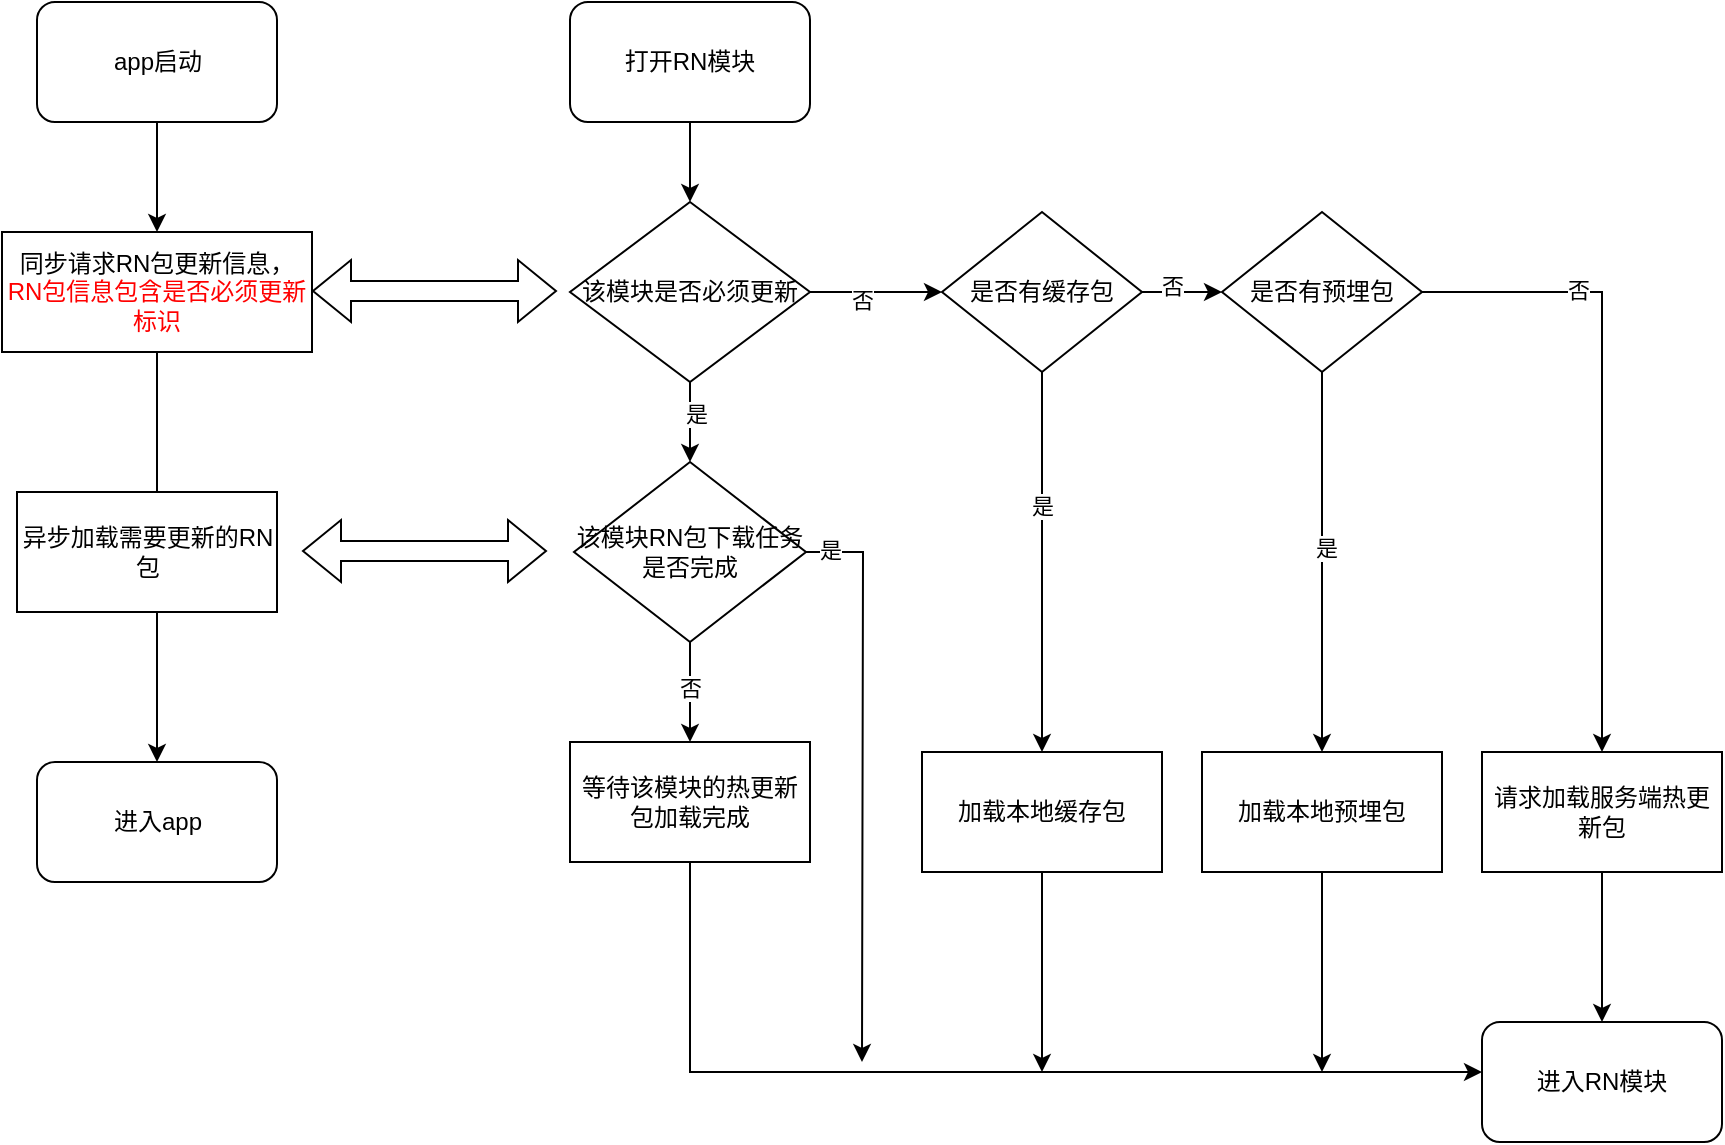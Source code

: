 <mxfile version="21.6.8" type="github">
  <diagram name="第 1 页" id="o_rCr5rxl5FmhGAvN7Pd">
    <mxGraphModel dx="1455" dy="566" grid="1" gridSize="10" guides="1" tooltips="1" connect="1" arrows="1" fold="1" page="1" pageScale="1" pageWidth="827" pageHeight="1169" math="0" shadow="0">
      <root>
        <mxCell id="0" />
        <mxCell id="1" parent="0" />
        <mxCell id="8D8WdLpcfYQ2qGxaccss-1" value="" style="edgeStyle=orthogonalEdgeStyle;rounded=0;orthogonalLoop=1;jettySize=auto;html=1;" edge="1" parent="1" source="8D8WdLpcfYQ2qGxaccss-2" target="8D8WdLpcfYQ2qGxaccss-4">
          <mxGeometry relative="1" as="geometry" />
        </mxCell>
        <mxCell id="8D8WdLpcfYQ2qGxaccss-2" value="app启动" style="rounded=1;whiteSpace=wrap;html=1;" vertex="1" parent="1">
          <mxGeometry x="117.5" y="70" width="120" height="60" as="geometry" />
        </mxCell>
        <mxCell id="8D8WdLpcfYQ2qGxaccss-3" style="edgeStyle=orthogonalEdgeStyle;rounded=0;orthogonalLoop=1;jettySize=auto;html=1;entryX=0.5;entryY=0;entryDx=0;entryDy=0;" edge="1" parent="1" source="8D8WdLpcfYQ2qGxaccss-4" target="8D8WdLpcfYQ2qGxaccss-6">
          <mxGeometry relative="1" as="geometry" />
        </mxCell>
        <mxCell id="8D8WdLpcfYQ2qGxaccss-4" value="同步请求RN包更新信息，&lt;br&gt;&lt;font color=&quot;#ff0000&quot;&gt;RN包信息包含是否必须更新标识&lt;/font&gt;" style="rounded=0;whiteSpace=wrap;html=1;" vertex="1" parent="1">
          <mxGeometry x="100" y="185" width="155" height="60" as="geometry" />
        </mxCell>
        <mxCell id="8D8WdLpcfYQ2qGxaccss-5" value="异步加载需要更新的RN包" style="rounded=0;whiteSpace=wrap;html=1;" vertex="1" parent="1">
          <mxGeometry x="107.5" y="315" width="130" height="60" as="geometry" />
        </mxCell>
        <mxCell id="8D8WdLpcfYQ2qGxaccss-6" value="进入app" style="rounded=1;whiteSpace=wrap;html=1;" vertex="1" parent="1">
          <mxGeometry x="117.5" y="450" width="120" height="60" as="geometry" />
        </mxCell>
        <mxCell id="8D8WdLpcfYQ2qGxaccss-7" value="" style="edgeStyle=orthogonalEdgeStyle;rounded=0;orthogonalLoop=1;jettySize=auto;html=1;" edge="1" parent="1" source="8D8WdLpcfYQ2qGxaccss-8" target="8D8WdLpcfYQ2qGxaccss-38">
          <mxGeometry relative="1" as="geometry" />
        </mxCell>
        <mxCell id="8D8WdLpcfYQ2qGxaccss-8" value="打开RN模块" style="rounded=1;whiteSpace=wrap;html=1;" vertex="1" parent="1">
          <mxGeometry x="384" y="70" width="120" height="60" as="geometry" />
        </mxCell>
        <mxCell id="8D8WdLpcfYQ2qGxaccss-9" style="edgeStyle=orthogonalEdgeStyle;rounded=0;orthogonalLoop=1;jettySize=auto;html=1;entryX=0.5;entryY=0;entryDx=0;entryDy=0;" edge="1" parent="1" source="8D8WdLpcfYQ2qGxaccss-13" target="8D8WdLpcfYQ2qGxaccss-15">
          <mxGeometry relative="1" as="geometry" />
        </mxCell>
        <mxCell id="8D8WdLpcfYQ2qGxaccss-10" value="否" style="edgeLabel;html=1;align=center;verticalAlign=middle;resizable=0;points=[];" vertex="1" connectable="0" parent="8D8WdLpcfYQ2qGxaccss-9">
          <mxGeometry x="-0.109" relative="1" as="geometry">
            <mxPoint as="offset" />
          </mxGeometry>
        </mxCell>
        <mxCell id="8D8WdLpcfYQ2qGxaccss-11" style="edgeStyle=orthogonalEdgeStyle;rounded=0;orthogonalLoop=1;jettySize=auto;html=1;exitX=1;exitY=0.5;exitDx=0;exitDy=0;" edge="1" parent="1" source="8D8WdLpcfYQ2qGxaccss-13">
          <mxGeometry relative="1" as="geometry">
            <mxPoint x="530" y="600" as="targetPoint" />
          </mxGeometry>
        </mxCell>
        <mxCell id="8D8WdLpcfYQ2qGxaccss-12" value="是" style="edgeLabel;html=1;align=center;verticalAlign=middle;resizable=0;points=[];" vertex="1" connectable="0" parent="8D8WdLpcfYQ2qGxaccss-11">
          <mxGeometry x="-0.914" y="1" relative="1" as="geometry">
            <mxPoint as="offset" />
          </mxGeometry>
        </mxCell>
        <mxCell id="8D8WdLpcfYQ2qGxaccss-13" value="该模块RN包下载任务是否完成" style="rhombus;whiteSpace=wrap;html=1;" vertex="1" parent="1">
          <mxGeometry x="386" y="300" width="116" height="90" as="geometry" />
        </mxCell>
        <mxCell id="8D8WdLpcfYQ2qGxaccss-14" style="edgeStyle=orthogonalEdgeStyle;rounded=0;orthogonalLoop=1;jettySize=auto;html=1;" edge="1" parent="1" source="8D8WdLpcfYQ2qGxaccss-15" target="8D8WdLpcfYQ2qGxaccss-16">
          <mxGeometry relative="1" as="geometry">
            <Array as="points">
              <mxPoint x="444" y="605" />
            </Array>
          </mxGeometry>
        </mxCell>
        <mxCell id="8D8WdLpcfYQ2qGxaccss-15" value="等待该模块的热更新包加载完成" style="rounded=0;whiteSpace=wrap;html=1;" vertex="1" parent="1">
          <mxGeometry x="384" y="440" width="120" height="60" as="geometry" />
        </mxCell>
        <mxCell id="8D8WdLpcfYQ2qGxaccss-16" value="进入RN模块" style="rounded=1;whiteSpace=wrap;html=1;" vertex="1" parent="1">
          <mxGeometry x="840" y="580" width="120" height="60" as="geometry" />
        </mxCell>
        <mxCell id="8D8WdLpcfYQ2qGxaccss-17" value="" style="edgeStyle=orthogonalEdgeStyle;rounded=0;orthogonalLoop=1;jettySize=auto;html=1;" edge="1" parent="1" source="8D8WdLpcfYQ2qGxaccss-21" target="8D8WdLpcfYQ2qGxaccss-26">
          <mxGeometry relative="1" as="geometry" />
        </mxCell>
        <mxCell id="8D8WdLpcfYQ2qGxaccss-18" value="否" style="edgeLabel;html=1;align=center;verticalAlign=middle;resizable=0;points=[];" vertex="1" connectable="0" parent="8D8WdLpcfYQ2qGxaccss-17">
          <mxGeometry x="-0.263" y="3" relative="1" as="geometry">
            <mxPoint as="offset" />
          </mxGeometry>
        </mxCell>
        <mxCell id="8D8WdLpcfYQ2qGxaccss-19" value="" style="edgeStyle=orthogonalEdgeStyle;rounded=0;orthogonalLoop=1;jettySize=auto;html=1;" edge="1" parent="1" source="8D8WdLpcfYQ2qGxaccss-21" target="8D8WdLpcfYQ2qGxaccss-28">
          <mxGeometry relative="1" as="geometry" />
        </mxCell>
        <mxCell id="8D8WdLpcfYQ2qGxaccss-20" value="是" style="edgeLabel;html=1;align=center;verticalAlign=middle;resizable=0;points=[];" vertex="1" connectable="0" parent="8D8WdLpcfYQ2qGxaccss-19">
          <mxGeometry x="-0.297" relative="1" as="geometry">
            <mxPoint as="offset" />
          </mxGeometry>
        </mxCell>
        <mxCell id="8D8WdLpcfYQ2qGxaccss-21" value="是否有缓存包" style="rhombus;whiteSpace=wrap;html=1;" vertex="1" parent="1">
          <mxGeometry x="570" y="175" width="100" height="80" as="geometry" />
        </mxCell>
        <mxCell id="8D8WdLpcfYQ2qGxaccss-22" style="edgeStyle=orthogonalEdgeStyle;rounded=0;orthogonalLoop=1;jettySize=auto;html=1;entryX=0.5;entryY=0;entryDx=0;entryDy=0;" edge="1" parent="1" source="8D8WdLpcfYQ2qGxaccss-26" target="8D8WdLpcfYQ2qGxaccss-32">
          <mxGeometry relative="1" as="geometry" />
        </mxCell>
        <mxCell id="8D8WdLpcfYQ2qGxaccss-23" value="否" style="edgeLabel;html=1;align=center;verticalAlign=middle;resizable=0;points=[];" vertex="1" connectable="0" parent="8D8WdLpcfYQ2qGxaccss-22">
          <mxGeometry x="-0.512" y="1" relative="1" as="geometry">
            <mxPoint as="offset" />
          </mxGeometry>
        </mxCell>
        <mxCell id="8D8WdLpcfYQ2qGxaccss-24" value="" style="edgeStyle=orthogonalEdgeStyle;rounded=0;orthogonalLoop=1;jettySize=auto;html=1;" edge="1" parent="1" source="8D8WdLpcfYQ2qGxaccss-26" target="8D8WdLpcfYQ2qGxaccss-30">
          <mxGeometry relative="1" as="geometry" />
        </mxCell>
        <mxCell id="8D8WdLpcfYQ2qGxaccss-25" value="是" style="edgeLabel;html=1;align=center;verticalAlign=middle;resizable=0;points=[];" vertex="1" connectable="0" parent="8D8WdLpcfYQ2qGxaccss-24">
          <mxGeometry x="-0.075" y="2" relative="1" as="geometry">
            <mxPoint as="offset" />
          </mxGeometry>
        </mxCell>
        <mxCell id="8D8WdLpcfYQ2qGxaccss-26" value="是否有预埋包" style="rhombus;whiteSpace=wrap;html=1;" vertex="1" parent="1">
          <mxGeometry x="710" y="175" width="100" height="80" as="geometry" />
        </mxCell>
        <mxCell id="8D8WdLpcfYQ2qGxaccss-27" style="edgeStyle=orthogonalEdgeStyle;rounded=0;orthogonalLoop=1;jettySize=auto;html=1;" edge="1" parent="1" source="8D8WdLpcfYQ2qGxaccss-28">
          <mxGeometry relative="1" as="geometry">
            <mxPoint x="620" y="605" as="targetPoint" />
          </mxGeometry>
        </mxCell>
        <mxCell id="8D8WdLpcfYQ2qGxaccss-28" value="加载本地缓存包" style="rounded=0;whiteSpace=wrap;html=1;" vertex="1" parent="1">
          <mxGeometry x="560" y="445" width="120" height="60" as="geometry" />
        </mxCell>
        <mxCell id="8D8WdLpcfYQ2qGxaccss-29" style="edgeStyle=orthogonalEdgeStyle;rounded=0;orthogonalLoop=1;jettySize=auto;html=1;" edge="1" parent="1" source="8D8WdLpcfYQ2qGxaccss-30">
          <mxGeometry relative="1" as="geometry">
            <mxPoint x="760" y="605" as="targetPoint" />
          </mxGeometry>
        </mxCell>
        <mxCell id="8D8WdLpcfYQ2qGxaccss-30" value="加载本地预埋包" style="rounded=0;whiteSpace=wrap;html=1;" vertex="1" parent="1">
          <mxGeometry x="700" y="445" width="120" height="60" as="geometry" />
        </mxCell>
        <mxCell id="8D8WdLpcfYQ2qGxaccss-31" value="" style="edgeStyle=orthogonalEdgeStyle;rounded=0;orthogonalLoop=1;jettySize=auto;html=1;" edge="1" parent="1" source="8D8WdLpcfYQ2qGxaccss-32" target="8D8WdLpcfYQ2qGxaccss-16">
          <mxGeometry relative="1" as="geometry" />
        </mxCell>
        <mxCell id="8D8WdLpcfYQ2qGxaccss-32" value="请求加载服务端热更新包" style="rounded=0;whiteSpace=wrap;html=1;" vertex="1" parent="1">
          <mxGeometry x="840" y="445" width="120" height="60" as="geometry" />
        </mxCell>
        <mxCell id="8D8WdLpcfYQ2qGxaccss-33" value="" style="shape=flexArrow;endArrow=classic;startArrow=classic;html=1;rounded=0;" edge="1" parent="1">
          <mxGeometry width="100" height="100" relative="1" as="geometry">
            <mxPoint x="250" y="344.5" as="sourcePoint" />
            <mxPoint x="372.5" y="344.5" as="targetPoint" />
          </mxGeometry>
        </mxCell>
        <mxCell id="8D8WdLpcfYQ2qGxaccss-34" value="" style="edgeStyle=orthogonalEdgeStyle;rounded=0;orthogonalLoop=1;jettySize=auto;html=1;" edge="1" parent="1" source="8D8WdLpcfYQ2qGxaccss-38" target="8D8WdLpcfYQ2qGxaccss-13">
          <mxGeometry relative="1" as="geometry" />
        </mxCell>
        <mxCell id="8D8WdLpcfYQ2qGxaccss-35" value="是" style="edgeLabel;html=1;align=center;verticalAlign=middle;resizable=0;points=[];" vertex="1" connectable="0" parent="8D8WdLpcfYQ2qGxaccss-34">
          <mxGeometry x="-0.218" y="3" relative="1" as="geometry">
            <mxPoint as="offset" />
          </mxGeometry>
        </mxCell>
        <mxCell id="8D8WdLpcfYQ2qGxaccss-36" value="" style="edgeStyle=orthogonalEdgeStyle;rounded=0;orthogonalLoop=1;jettySize=auto;html=1;" edge="1" parent="1" source="8D8WdLpcfYQ2qGxaccss-38" target="8D8WdLpcfYQ2qGxaccss-21">
          <mxGeometry relative="1" as="geometry" />
        </mxCell>
        <mxCell id="8D8WdLpcfYQ2qGxaccss-37" value="否" style="edgeLabel;html=1;align=center;verticalAlign=middle;resizable=0;points=[];" vertex="1" connectable="0" parent="8D8WdLpcfYQ2qGxaccss-36">
          <mxGeometry x="-0.209" y="-4" relative="1" as="geometry">
            <mxPoint as="offset" />
          </mxGeometry>
        </mxCell>
        <mxCell id="8D8WdLpcfYQ2qGxaccss-38" value="该模块是否必须更新&lt;br&gt;" style="rhombus;whiteSpace=wrap;html=1;" vertex="1" parent="1">
          <mxGeometry x="384" y="170" width="120" height="90" as="geometry" />
        </mxCell>
        <mxCell id="8D8WdLpcfYQ2qGxaccss-39" value="" style="shape=flexArrow;endArrow=classic;startArrow=classic;html=1;rounded=0;" edge="1" parent="1">
          <mxGeometry width="100" height="100" relative="1" as="geometry">
            <mxPoint x="255" y="214.5" as="sourcePoint" />
            <mxPoint x="377.5" y="214.5" as="targetPoint" />
          </mxGeometry>
        </mxCell>
      </root>
    </mxGraphModel>
  </diagram>
</mxfile>
